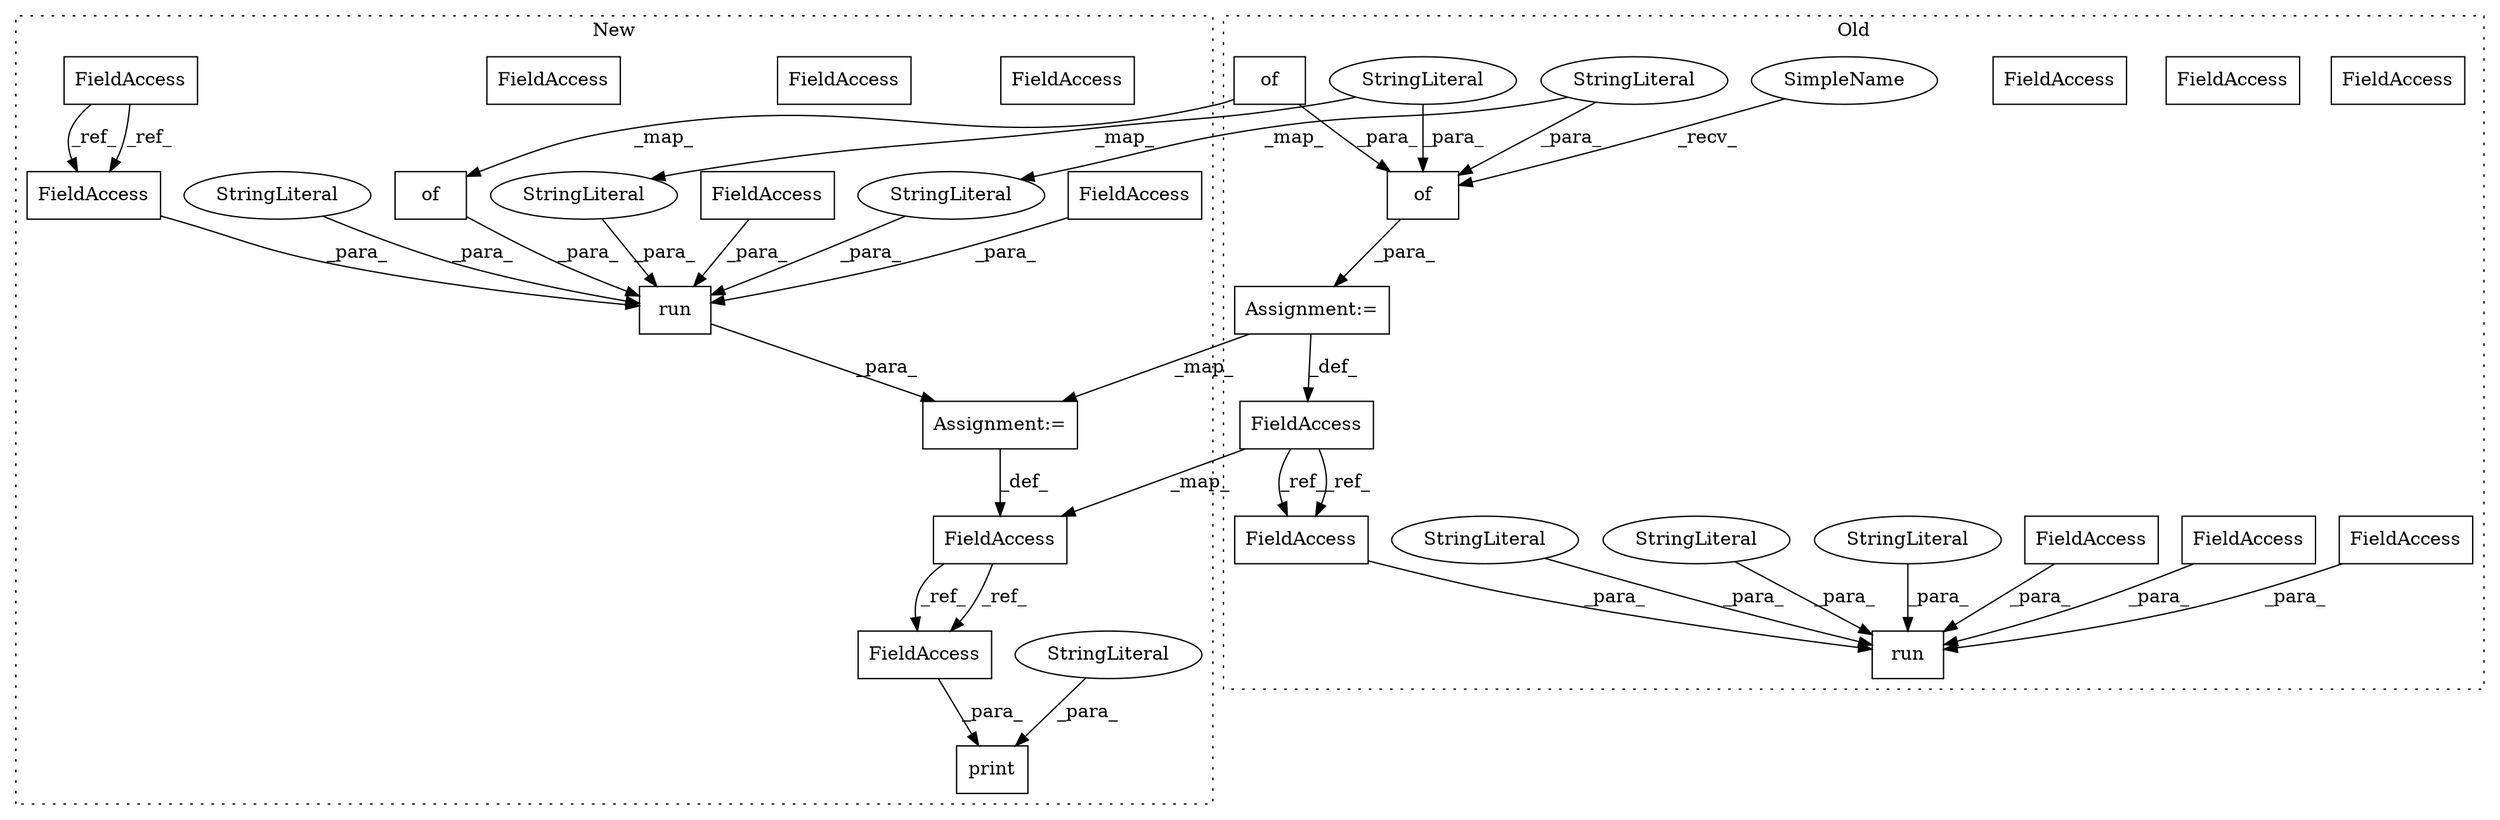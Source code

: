 digraph G {
subgraph cluster0 {
1 [label="run" a="32" s="1576,1658" l="4,1" shape="box"];
4 [label="FieldAccess" a="22" s="1637" l="9" shape="box"];
5 [label="FieldAccess" a="22" s="1580" l="9" shape="box"];
6 [label="StringLiteral" a="45" s="1608" l="18" shape="ellipse"];
8 [label="Assignment:=" a="7" s="1240" l="1" shape="box"];
10 [label="FieldAccess" a="22" s="1627" l="9" shape="box"];
11 [label="FieldAccess" a="22" s="1647" l="11" shape="box"];
13 [label="FieldAccess" a="22" s="1229" l="11" shape="box"];
14 [label="StringLiteral" a="45" s="1602" l="5" shape="ellipse"];
16 [label="of" a="32" s="1303,1414" l="3,1" shape="box"];
17 [label="of" a="32" s="1245,1415" l="3,1" shape="box"];
22 [label="StringLiteral" a="45" s="1248" l="13" shape="ellipse"];
24 [label="StringLiteral" a="45" s="1290" l="8" shape="ellipse"];
27 [label="StringLiteral" a="45" s="1590" l="11" shape="ellipse"];
30 [label="SimpleName" a="42" s="1241" l="3" shape="ellipse"];
31 [label="FieldAccess" a="22" s="1637" l="9" shape="box"];
32 [label="FieldAccess" a="22" s="1647" l="11" shape="box"];
33 [label="FieldAccess" a="22" s="1627" l="9" shape="box"];
label = "Old";
style="dotted";
}
subgraph cluster1 {
2 [label="print" a="32" s="1584,1646" l="6,1" shape="box"];
3 [label="StringLiteral" a="45" s="1590" l="35" shape="ellipse"];
7 [label="FieldAccess" a="22" s="1626" l="8" shape="box"];
9 [label="Assignment:=" a="7" s="1354" l="1" shape="box"];
12 [label="FieldAccess" a="22" s="1346" l="8" shape="box"];
15 [label="of" a="32" s="1463,1574" l="3,1" shape="box"];
18 [label="run" a="32" s="1360,1575" l="4,1" shape="box"];
19 [label="FieldAccess" a="22" s="1364" l="9" shape="box"];
20 [label="FieldAccess" a="22" s="1411" l="9" shape="box"];
21 [label="FieldAccess" a="22" s="1421" l="9" shape="box"];
23 [label="StringLiteral" a="45" s="1386" l="5" shape="ellipse"];
25 [label="StringLiteral" a="45" s="1374" l="11" shape="ellipse"];
26 [label="StringLiteral" a="45" s="1392" l="18" shape="ellipse"];
28 [label="FieldAccess" a="22" s="1254" l="9" shape="box"];
29 [label="FieldAccess" a="22" s="1411" l="9" shape="box"];
34 [label="FieldAccess" a="22" s="1626" l="8" shape="box"];
35 [label="FieldAccess" a="22" s="1421" l="9" shape="box"];
label = "New";
style="dotted";
}
3 -> 2 [label="_para_"];
5 -> 1 [label="_para_"];
6 -> 1 [label="_para_"];
8 -> 13 [label="_def_"];
8 -> 9 [label="_map_"];
9 -> 12 [label="_def_"];
12 -> 34 [label="_ref_"];
12 -> 34 [label="_ref_"];
13 -> 12 [label="_map_"];
13 -> 32 [label="_ref_"];
13 -> 32 [label="_ref_"];
14 -> 1 [label="_para_"];
15 -> 18 [label="_para_"];
16 -> 15 [label="_map_"];
16 -> 17 [label="_para_"];
17 -> 8 [label="_para_"];
18 -> 9 [label="_para_"];
19 -> 18 [label="_para_"];
22 -> 23 [label="_map_"];
22 -> 17 [label="_para_"];
23 -> 18 [label="_para_"];
24 -> 25 [label="_map_"];
24 -> 17 [label="_para_"];
25 -> 18 [label="_para_"];
26 -> 18 [label="_para_"];
27 -> 1 [label="_para_"];
28 -> 29 [label="_ref_"];
28 -> 29 [label="_ref_"];
29 -> 18 [label="_para_"];
30 -> 17 [label="_recv_"];
31 -> 1 [label="_para_"];
32 -> 1 [label="_para_"];
33 -> 1 [label="_para_"];
34 -> 2 [label="_para_"];
35 -> 18 [label="_para_"];
}